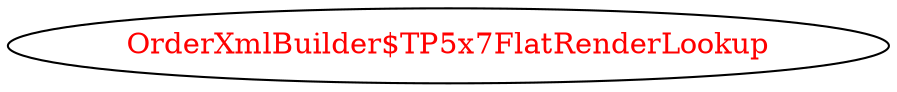digraph dependencyGraph {
 concentrate=true;
 ranksep="2.0";
 rankdir="LR"; 
 splines="ortho";
"OrderXmlBuilder$TP5x7FlatRenderLookup" [fontcolor="red"];
}